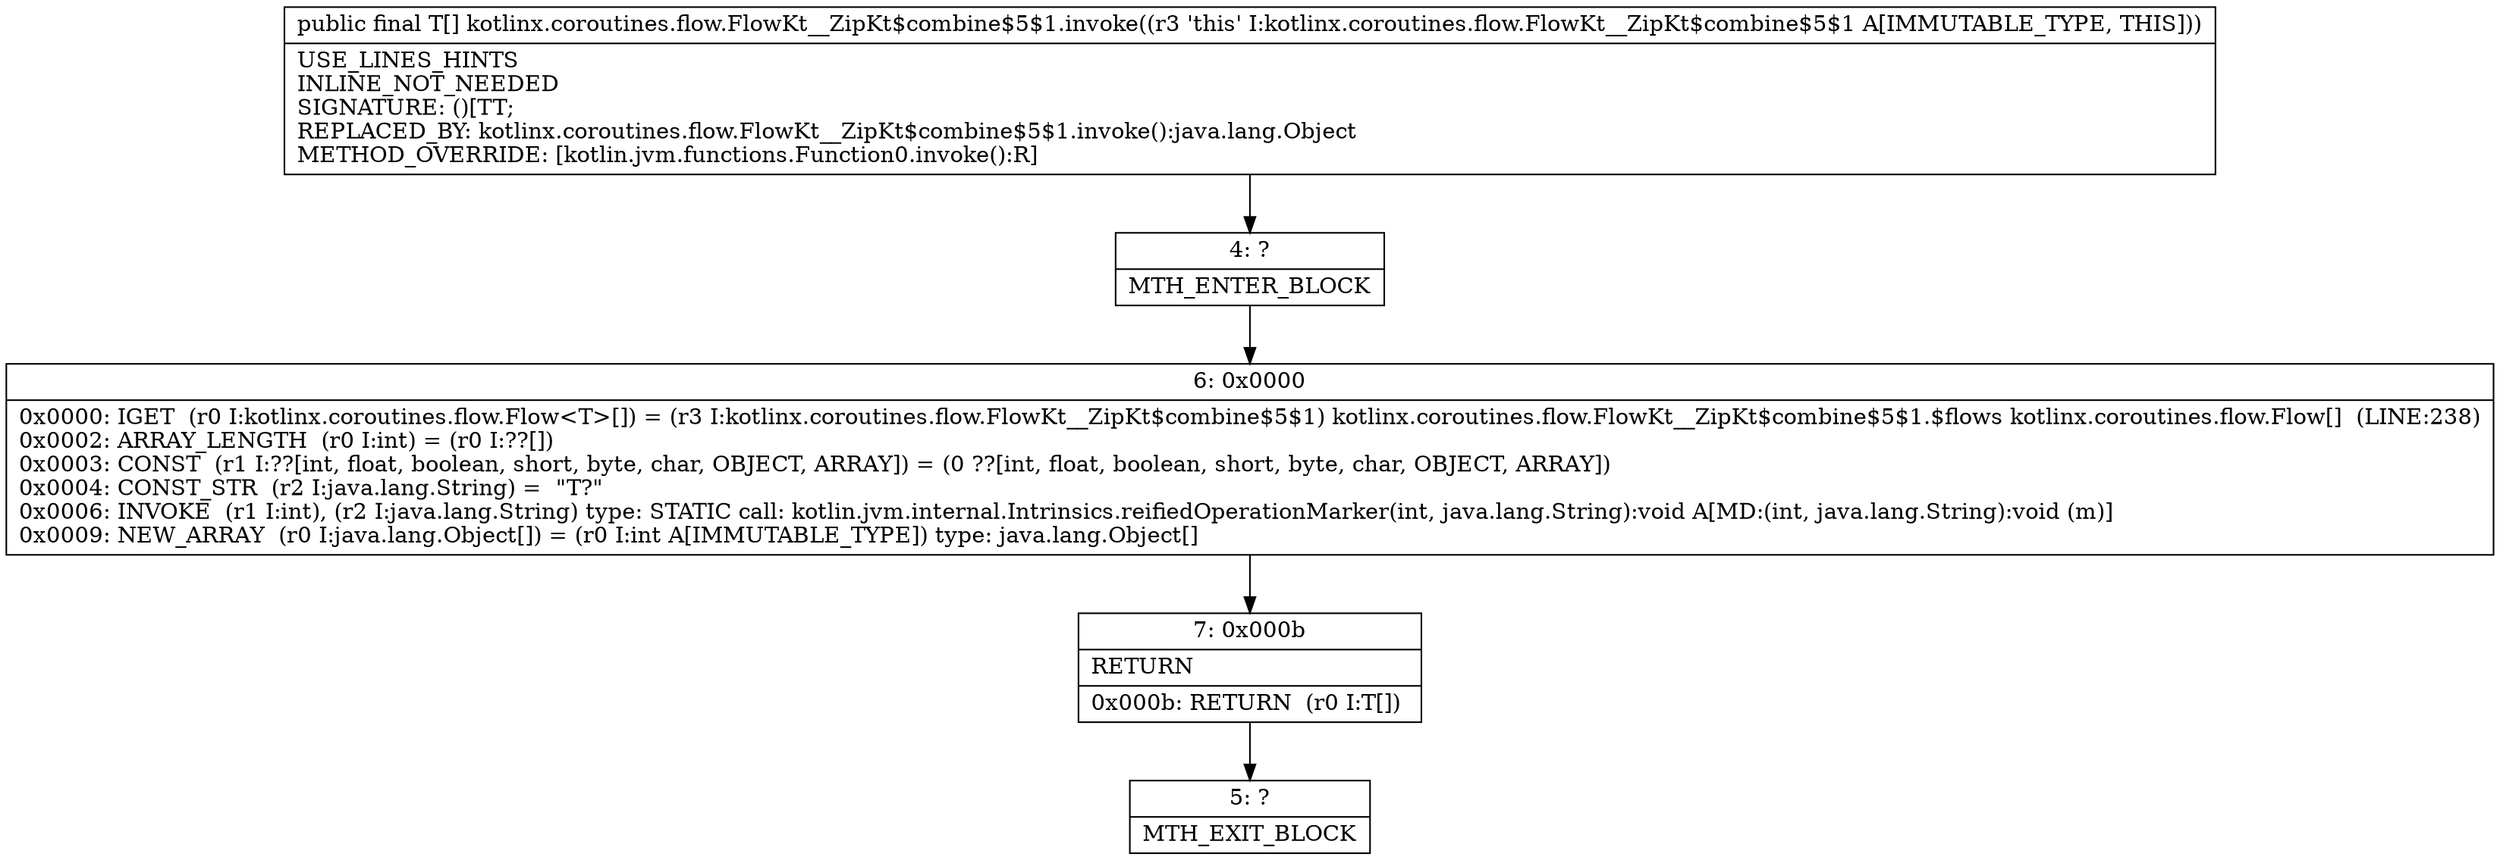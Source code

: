 digraph "CFG forkotlinx.coroutines.flow.FlowKt__ZipKt$combine$5$1.invoke()[Ljava\/lang\/Object;" {
Node_4 [shape=record,label="{4\:\ ?|MTH_ENTER_BLOCK\l}"];
Node_6 [shape=record,label="{6\:\ 0x0000|0x0000: IGET  (r0 I:kotlinx.coroutines.flow.Flow\<T\>[]) = (r3 I:kotlinx.coroutines.flow.FlowKt__ZipKt$combine$5$1) kotlinx.coroutines.flow.FlowKt__ZipKt$combine$5$1.$flows kotlinx.coroutines.flow.Flow[]  (LINE:238)\l0x0002: ARRAY_LENGTH  (r0 I:int) = (r0 I:??[]) \l0x0003: CONST  (r1 I:??[int, float, boolean, short, byte, char, OBJECT, ARRAY]) = (0 ??[int, float, boolean, short, byte, char, OBJECT, ARRAY]) \l0x0004: CONST_STR  (r2 I:java.lang.String) =  \"T?\" \l0x0006: INVOKE  (r1 I:int), (r2 I:java.lang.String) type: STATIC call: kotlin.jvm.internal.Intrinsics.reifiedOperationMarker(int, java.lang.String):void A[MD:(int, java.lang.String):void (m)]\l0x0009: NEW_ARRAY  (r0 I:java.lang.Object[]) = (r0 I:int A[IMMUTABLE_TYPE]) type: java.lang.Object[] \l}"];
Node_7 [shape=record,label="{7\:\ 0x000b|RETURN\l|0x000b: RETURN  (r0 I:T[]) \l}"];
Node_5 [shape=record,label="{5\:\ ?|MTH_EXIT_BLOCK\l}"];
MethodNode[shape=record,label="{public final T[] kotlinx.coroutines.flow.FlowKt__ZipKt$combine$5$1.invoke((r3 'this' I:kotlinx.coroutines.flow.FlowKt__ZipKt$combine$5$1 A[IMMUTABLE_TYPE, THIS]))  | USE_LINES_HINTS\lINLINE_NOT_NEEDED\lSIGNATURE: ()[TT;\lREPLACED_BY: kotlinx.coroutines.flow.FlowKt__ZipKt$combine$5$1.invoke():java.lang.Object\lMETHOD_OVERRIDE: [kotlin.jvm.functions.Function0.invoke():R]\l}"];
MethodNode -> Node_4;Node_4 -> Node_6;
Node_6 -> Node_7;
Node_7 -> Node_5;
}

